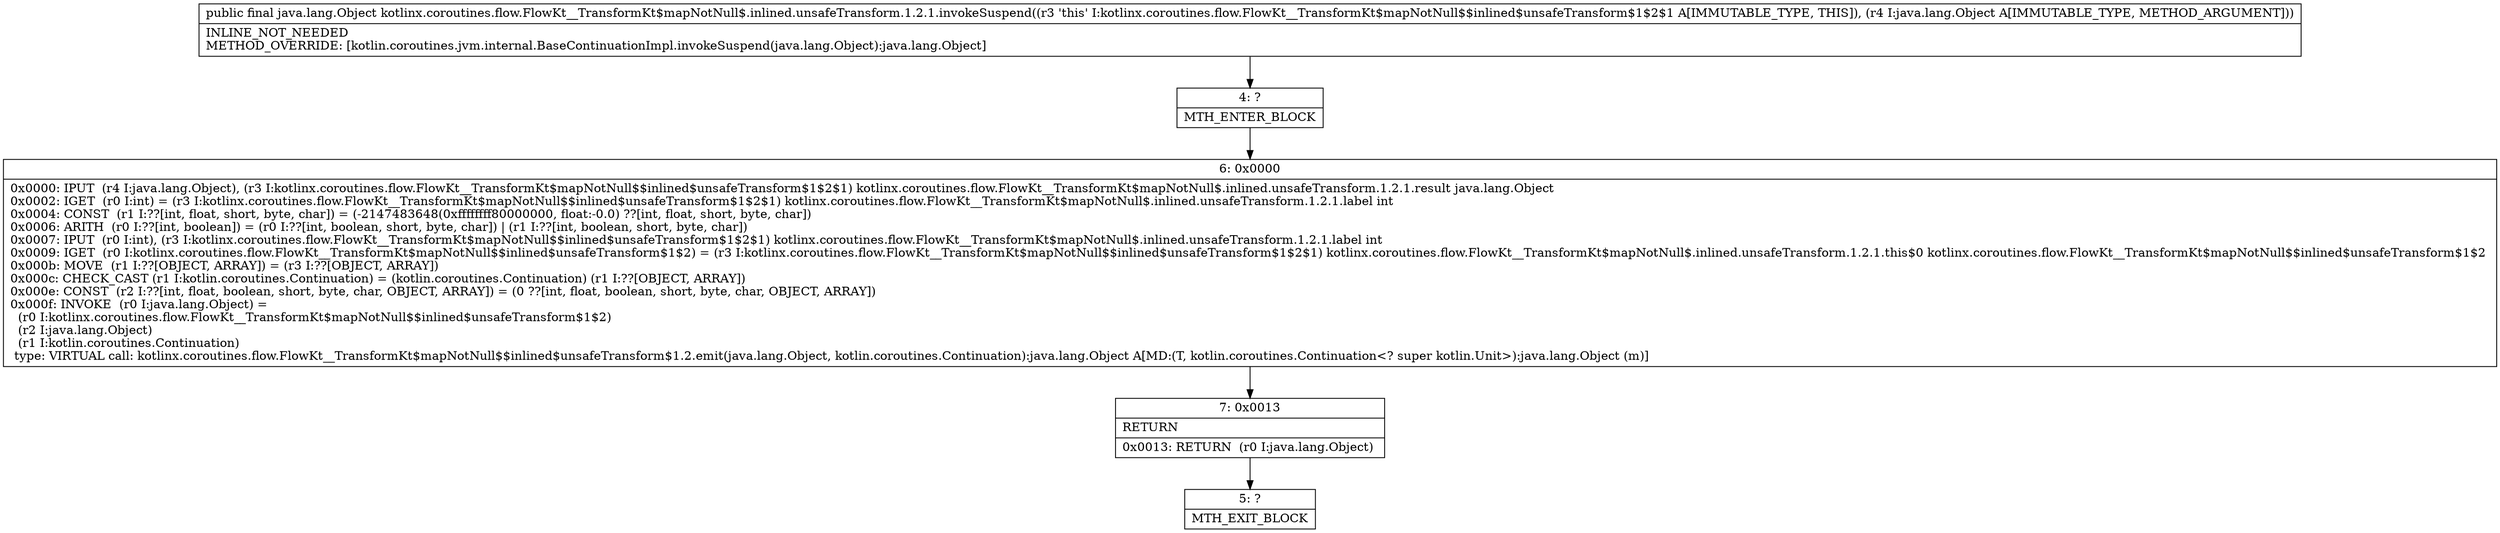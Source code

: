 digraph "CFG forkotlinx.coroutines.flow.FlowKt__TransformKt$mapNotNull$.inlined.unsafeTransform.1.2.1.invokeSuspend(Ljava\/lang\/Object;)Ljava\/lang\/Object;" {
Node_4 [shape=record,label="{4\:\ ?|MTH_ENTER_BLOCK\l}"];
Node_6 [shape=record,label="{6\:\ 0x0000|0x0000: IPUT  (r4 I:java.lang.Object), (r3 I:kotlinx.coroutines.flow.FlowKt__TransformKt$mapNotNull$$inlined$unsafeTransform$1$2$1) kotlinx.coroutines.flow.FlowKt__TransformKt$mapNotNull$.inlined.unsafeTransform.1.2.1.result java.lang.Object \l0x0002: IGET  (r0 I:int) = (r3 I:kotlinx.coroutines.flow.FlowKt__TransformKt$mapNotNull$$inlined$unsafeTransform$1$2$1) kotlinx.coroutines.flow.FlowKt__TransformKt$mapNotNull$.inlined.unsafeTransform.1.2.1.label int \l0x0004: CONST  (r1 I:??[int, float, short, byte, char]) = (\-2147483648(0xffffffff80000000, float:\-0.0) ??[int, float, short, byte, char]) \l0x0006: ARITH  (r0 I:??[int, boolean]) = (r0 I:??[int, boolean, short, byte, char]) \| (r1 I:??[int, boolean, short, byte, char]) \l0x0007: IPUT  (r0 I:int), (r3 I:kotlinx.coroutines.flow.FlowKt__TransformKt$mapNotNull$$inlined$unsafeTransform$1$2$1) kotlinx.coroutines.flow.FlowKt__TransformKt$mapNotNull$.inlined.unsafeTransform.1.2.1.label int \l0x0009: IGET  (r0 I:kotlinx.coroutines.flow.FlowKt__TransformKt$mapNotNull$$inlined$unsafeTransform$1$2) = (r3 I:kotlinx.coroutines.flow.FlowKt__TransformKt$mapNotNull$$inlined$unsafeTransform$1$2$1) kotlinx.coroutines.flow.FlowKt__TransformKt$mapNotNull$.inlined.unsafeTransform.1.2.1.this$0 kotlinx.coroutines.flow.FlowKt__TransformKt$mapNotNull$$inlined$unsafeTransform$1$2 \l0x000b: MOVE  (r1 I:??[OBJECT, ARRAY]) = (r3 I:??[OBJECT, ARRAY]) \l0x000c: CHECK_CAST (r1 I:kotlin.coroutines.Continuation) = (kotlin.coroutines.Continuation) (r1 I:??[OBJECT, ARRAY]) \l0x000e: CONST  (r2 I:??[int, float, boolean, short, byte, char, OBJECT, ARRAY]) = (0 ??[int, float, boolean, short, byte, char, OBJECT, ARRAY]) \l0x000f: INVOKE  (r0 I:java.lang.Object) = \l  (r0 I:kotlinx.coroutines.flow.FlowKt__TransformKt$mapNotNull$$inlined$unsafeTransform$1$2)\l  (r2 I:java.lang.Object)\l  (r1 I:kotlin.coroutines.Continuation)\l type: VIRTUAL call: kotlinx.coroutines.flow.FlowKt__TransformKt$mapNotNull$$inlined$unsafeTransform$1.2.emit(java.lang.Object, kotlin.coroutines.Continuation):java.lang.Object A[MD:(T, kotlin.coroutines.Continuation\<? super kotlin.Unit\>):java.lang.Object (m)]\l}"];
Node_7 [shape=record,label="{7\:\ 0x0013|RETURN\l|0x0013: RETURN  (r0 I:java.lang.Object) \l}"];
Node_5 [shape=record,label="{5\:\ ?|MTH_EXIT_BLOCK\l}"];
MethodNode[shape=record,label="{public final java.lang.Object kotlinx.coroutines.flow.FlowKt__TransformKt$mapNotNull$.inlined.unsafeTransform.1.2.1.invokeSuspend((r3 'this' I:kotlinx.coroutines.flow.FlowKt__TransformKt$mapNotNull$$inlined$unsafeTransform$1$2$1 A[IMMUTABLE_TYPE, THIS]), (r4 I:java.lang.Object A[IMMUTABLE_TYPE, METHOD_ARGUMENT]))  | INLINE_NOT_NEEDED\lMETHOD_OVERRIDE: [kotlin.coroutines.jvm.internal.BaseContinuationImpl.invokeSuspend(java.lang.Object):java.lang.Object]\l}"];
MethodNode -> Node_4;Node_4 -> Node_6;
Node_6 -> Node_7;
Node_7 -> Node_5;
}

